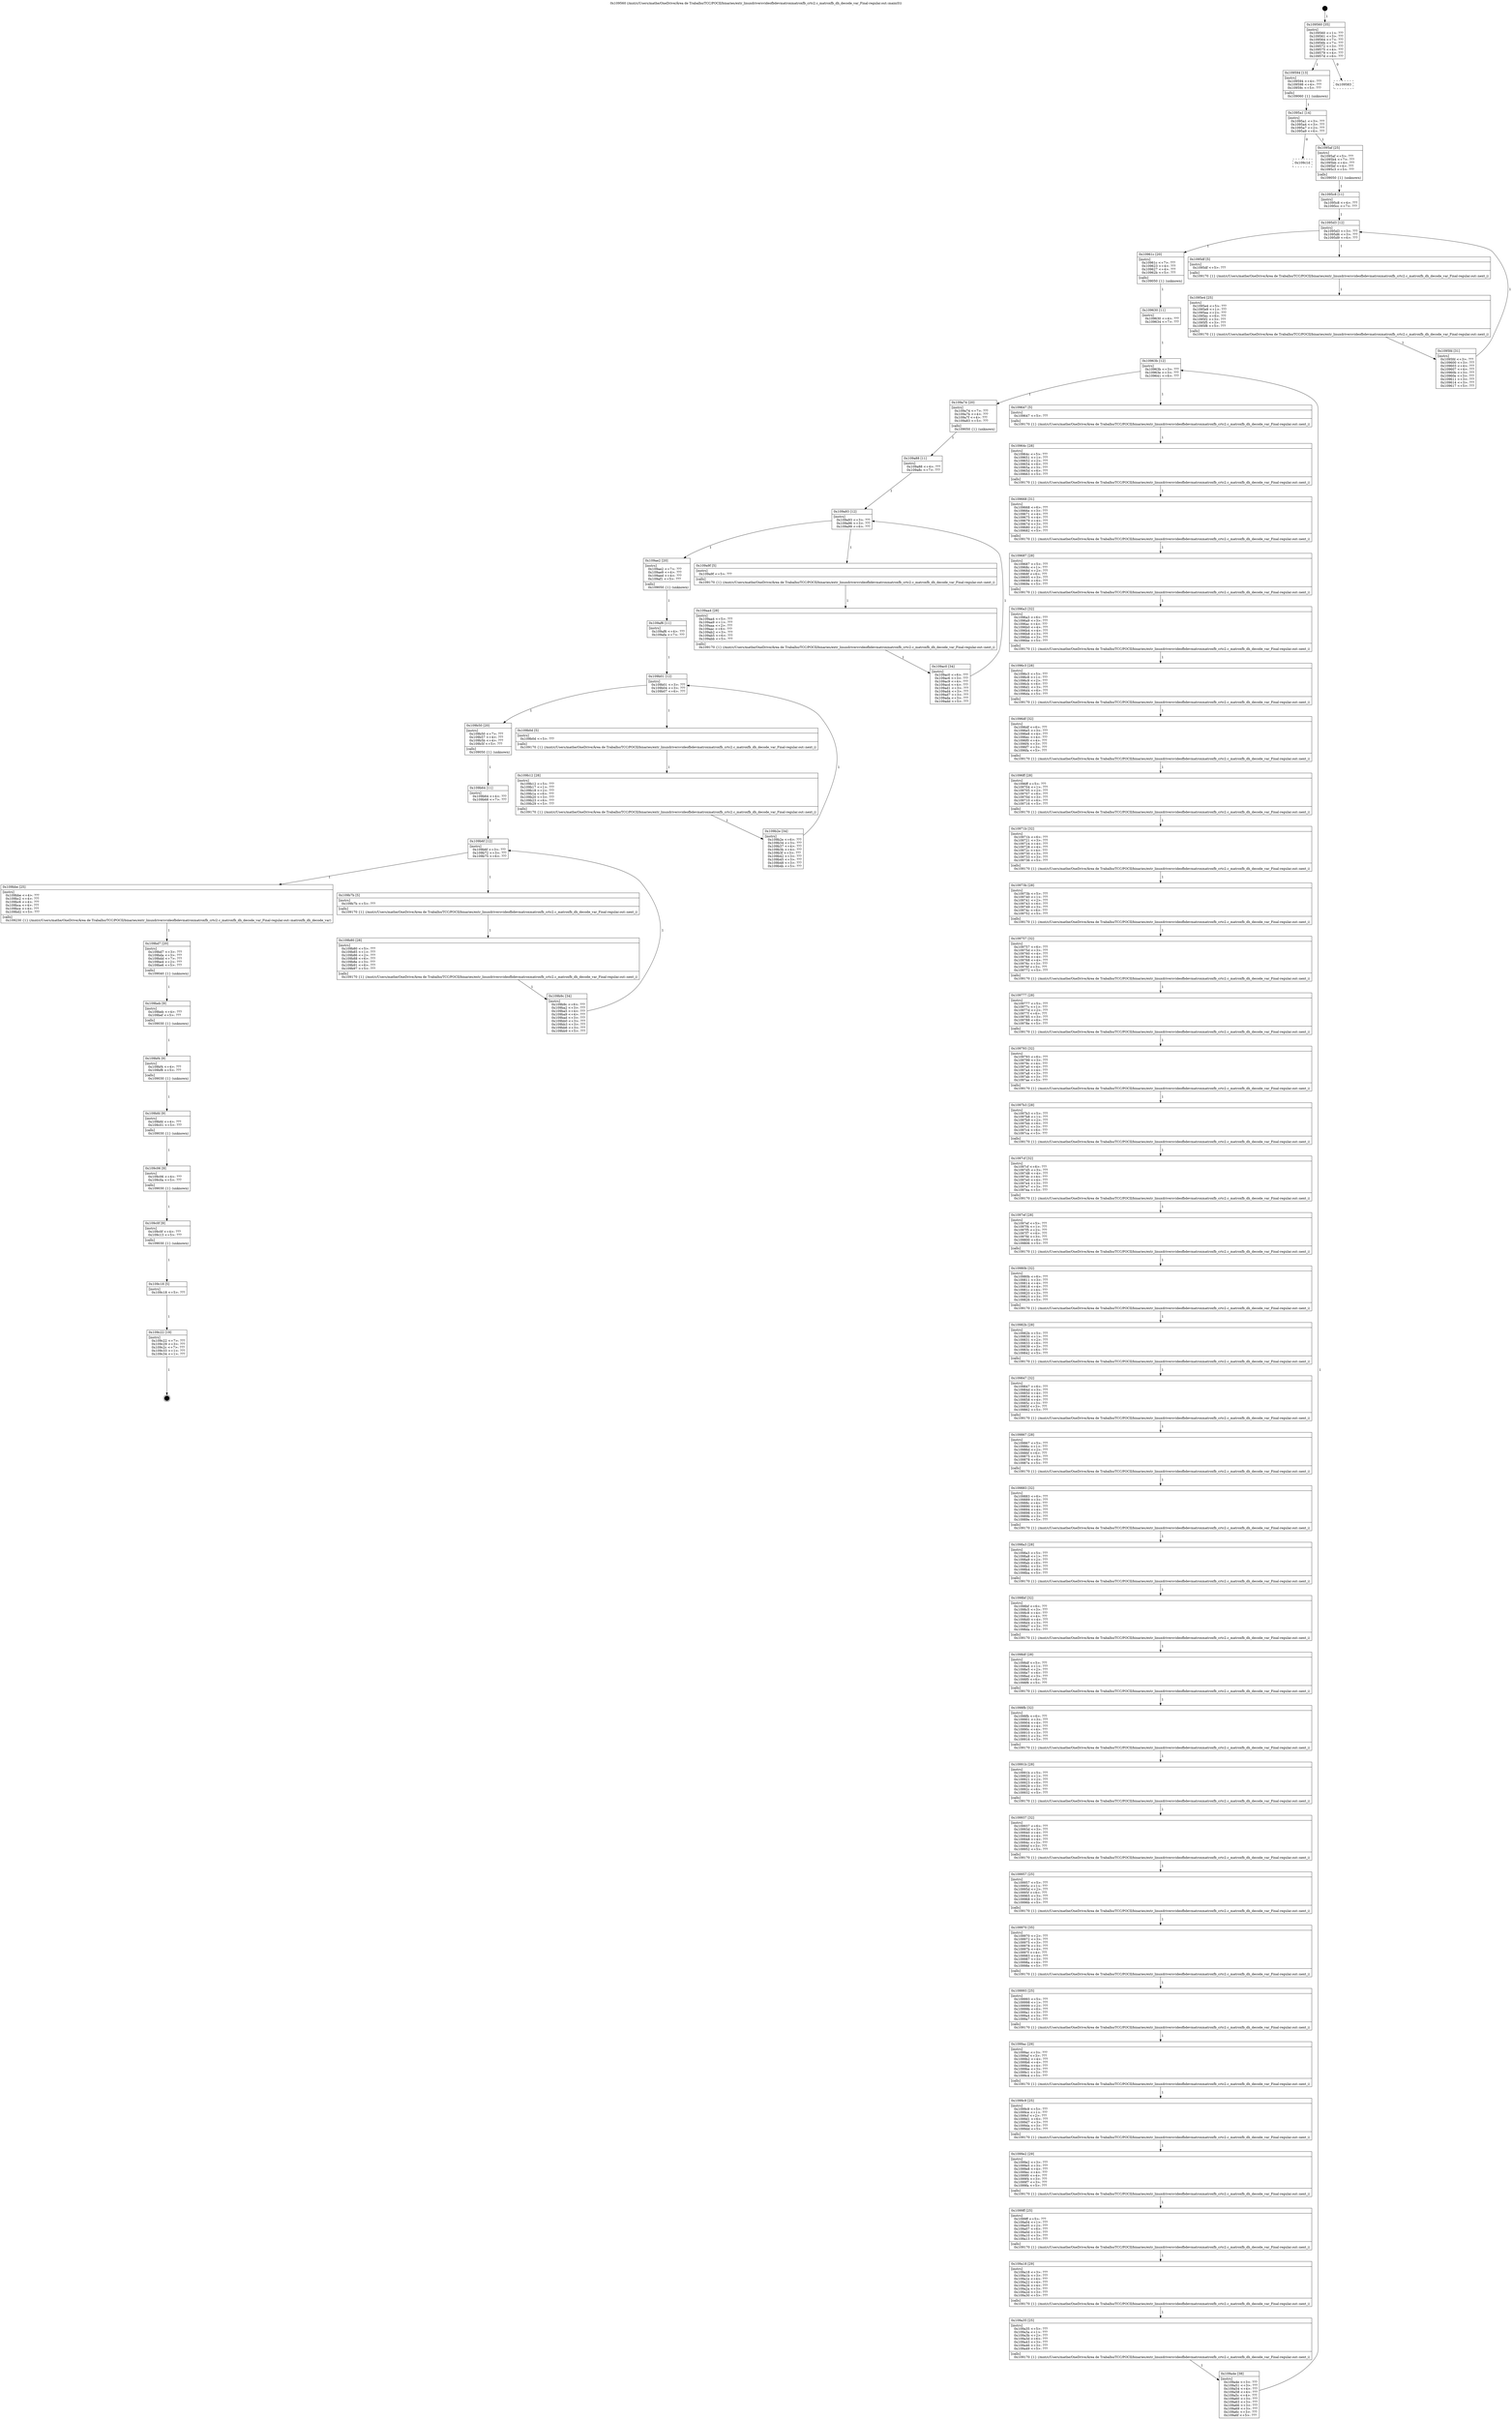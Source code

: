 digraph "0x109560" {
  label = "0x109560 (/mnt/c/Users/mathe/OneDrive/Área de Trabalho/TCC/POCII/binaries/extr_linuxdriversvideofbdevmatroxmatroxfb_crtc2.c_matroxfb_dh_decode_var_Final-regular.out::main(0))"
  labelloc = "t"
  node[shape=record]

  Entry [label="",width=0.3,height=0.3,shape=circle,fillcolor=black,style=filled]
  "0x109560" [label="{
     0x109560 [35]\l
     | [instrs]\l
     &nbsp;&nbsp;0x109560 \<+1\>: ???\l
     &nbsp;&nbsp;0x109561 \<+3\>: ???\l
     &nbsp;&nbsp;0x109564 \<+7\>: ???\l
     &nbsp;&nbsp;0x10956b \<+7\>: ???\l
     &nbsp;&nbsp;0x109572 \<+3\>: ???\l
     &nbsp;&nbsp;0x109575 \<+4\>: ???\l
     &nbsp;&nbsp;0x109579 \<+4\>: ???\l
     &nbsp;&nbsp;0x10957d \<+6\>: ???\l
  }"]
  "0x109594" [label="{
     0x109594 [13]\l
     | [instrs]\l
     &nbsp;&nbsp;0x109594 \<+4\>: ???\l
     &nbsp;&nbsp;0x109598 \<+4\>: ???\l
     &nbsp;&nbsp;0x10959c \<+5\>: ???\l
     | [calls]\l
     &nbsp;&nbsp;0x109060 \{1\} (unknown)\l
  }"]
  "0x109583" [label="{
     0x109583\l
  }", style=dashed]
  "0x1095a1" [label="{
     0x1095a1 [14]\l
     | [instrs]\l
     &nbsp;&nbsp;0x1095a1 \<+3\>: ???\l
     &nbsp;&nbsp;0x1095a4 \<+3\>: ???\l
     &nbsp;&nbsp;0x1095a7 \<+2\>: ???\l
     &nbsp;&nbsp;0x1095a9 \<+6\>: ???\l
  }"]
  "0x109c1d" [label="{
     0x109c1d\l
  }", style=dashed]
  "0x1095af" [label="{
     0x1095af [25]\l
     | [instrs]\l
     &nbsp;&nbsp;0x1095af \<+5\>: ???\l
     &nbsp;&nbsp;0x1095b4 \<+7\>: ???\l
     &nbsp;&nbsp;0x1095bb \<+4\>: ???\l
     &nbsp;&nbsp;0x1095bf \<+4\>: ???\l
     &nbsp;&nbsp;0x1095c3 \<+5\>: ???\l
     | [calls]\l
     &nbsp;&nbsp;0x109050 \{1\} (unknown)\l
  }"]
  Exit [label="",width=0.3,height=0.3,shape=circle,fillcolor=black,style=filled,peripheries=2]
  "0x1095d3" [label="{
     0x1095d3 [12]\l
     | [instrs]\l
     &nbsp;&nbsp;0x1095d3 \<+3\>: ???\l
     &nbsp;&nbsp;0x1095d6 \<+3\>: ???\l
     &nbsp;&nbsp;0x1095d9 \<+6\>: ???\l
  }"]
  "0x10961c" [label="{
     0x10961c [20]\l
     | [instrs]\l
     &nbsp;&nbsp;0x10961c \<+7\>: ???\l
     &nbsp;&nbsp;0x109623 \<+4\>: ???\l
     &nbsp;&nbsp;0x109627 \<+4\>: ???\l
     &nbsp;&nbsp;0x10962b \<+5\>: ???\l
     | [calls]\l
     &nbsp;&nbsp;0x109050 \{1\} (unknown)\l
  }"]
  "0x1095df" [label="{
     0x1095df [5]\l
     | [instrs]\l
     &nbsp;&nbsp;0x1095df \<+5\>: ???\l
     | [calls]\l
     &nbsp;&nbsp;0x109170 \{1\} (/mnt/c/Users/mathe/OneDrive/Área de Trabalho/TCC/POCII/binaries/extr_linuxdriversvideofbdevmatroxmatroxfb_crtc2.c_matroxfb_dh_decode_var_Final-regular.out::next_i)\l
  }"]
  "0x1095e4" [label="{
     0x1095e4 [25]\l
     | [instrs]\l
     &nbsp;&nbsp;0x1095e4 \<+5\>: ???\l
     &nbsp;&nbsp;0x1095e9 \<+1\>: ???\l
     &nbsp;&nbsp;0x1095ea \<+2\>: ???\l
     &nbsp;&nbsp;0x1095ec \<+6\>: ???\l
     &nbsp;&nbsp;0x1095f2 \<+3\>: ???\l
     &nbsp;&nbsp;0x1095f5 \<+3\>: ???\l
     &nbsp;&nbsp;0x1095f8 \<+5\>: ???\l
     | [calls]\l
     &nbsp;&nbsp;0x109170 \{1\} (/mnt/c/Users/mathe/OneDrive/Área de Trabalho/TCC/POCII/binaries/extr_linuxdriversvideofbdevmatroxmatroxfb_crtc2.c_matroxfb_dh_decode_var_Final-regular.out::next_i)\l
  }"]
  "0x1095fd" [label="{
     0x1095fd [31]\l
     | [instrs]\l
     &nbsp;&nbsp;0x1095fd \<+3\>: ???\l
     &nbsp;&nbsp;0x109600 \<+3\>: ???\l
     &nbsp;&nbsp;0x109603 \<+4\>: ???\l
     &nbsp;&nbsp;0x109607 \<+4\>: ???\l
     &nbsp;&nbsp;0x10960b \<+3\>: ???\l
     &nbsp;&nbsp;0x10960e \<+3\>: ???\l
     &nbsp;&nbsp;0x109611 \<+3\>: ???\l
     &nbsp;&nbsp;0x109614 \<+3\>: ???\l
     &nbsp;&nbsp;0x109617 \<+5\>: ???\l
  }"]
  "0x1095c8" [label="{
     0x1095c8 [11]\l
     | [instrs]\l
     &nbsp;&nbsp;0x1095c8 \<+4\>: ???\l
     &nbsp;&nbsp;0x1095cc \<+7\>: ???\l
  }"]
  "0x10963b" [label="{
     0x10963b [12]\l
     | [instrs]\l
     &nbsp;&nbsp;0x10963b \<+3\>: ???\l
     &nbsp;&nbsp;0x10963e \<+3\>: ???\l
     &nbsp;&nbsp;0x109641 \<+6\>: ???\l
  }"]
  "0x109a74" [label="{
     0x109a74 [20]\l
     | [instrs]\l
     &nbsp;&nbsp;0x109a74 \<+7\>: ???\l
     &nbsp;&nbsp;0x109a7b \<+4\>: ???\l
     &nbsp;&nbsp;0x109a7f \<+4\>: ???\l
     &nbsp;&nbsp;0x109a83 \<+5\>: ???\l
     | [calls]\l
     &nbsp;&nbsp;0x109050 \{1\} (unknown)\l
  }"]
  "0x109647" [label="{
     0x109647 [5]\l
     | [instrs]\l
     &nbsp;&nbsp;0x109647 \<+5\>: ???\l
     | [calls]\l
     &nbsp;&nbsp;0x109170 \{1\} (/mnt/c/Users/mathe/OneDrive/Área de Trabalho/TCC/POCII/binaries/extr_linuxdriversvideofbdevmatroxmatroxfb_crtc2.c_matroxfb_dh_decode_var_Final-regular.out::next_i)\l
  }"]
  "0x10964c" [label="{
     0x10964c [28]\l
     | [instrs]\l
     &nbsp;&nbsp;0x10964c \<+5\>: ???\l
     &nbsp;&nbsp;0x109651 \<+1\>: ???\l
     &nbsp;&nbsp;0x109652 \<+2\>: ???\l
     &nbsp;&nbsp;0x109654 \<+6\>: ???\l
     &nbsp;&nbsp;0x10965a \<+3\>: ???\l
     &nbsp;&nbsp;0x10965d \<+6\>: ???\l
     &nbsp;&nbsp;0x109663 \<+5\>: ???\l
     | [calls]\l
     &nbsp;&nbsp;0x109170 \{1\} (/mnt/c/Users/mathe/OneDrive/Área de Trabalho/TCC/POCII/binaries/extr_linuxdriversvideofbdevmatroxmatroxfb_crtc2.c_matroxfb_dh_decode_var_Final-regular.out::next_i)\l
  }"]
  "0x109668" [label="{
     0x109668 [31]\l
     | [instrs]\l
     &nbsp;&nbsp;0x109668 \<+6\>: ???\l
     &nbsp;&nbsp;0x10966e \<+3\>: ???\l
     &nbsp;&nbsp;0x109671 \<+4\>: ???\l
     &nbsp;&nbsp;0x109675 \<+4\>: ???\l
     &nbsp;&nbsp;0x109679 \<+4\>: ???\l
     &nbsp;&nbsp;0x10967d \<+3\>: ???\l
     &nbsp;&nbsp;0x109680 \<+2\>: ???\l
     &nbsp;&nbsp;0x109682 \<+5\>: ???\l
     | [calls]\l
     &nbsp;&nbsp;0x109170 \{1\} (/mnt/c/Users/mathe/OneDrive/Área de Trabalho/TCC/POCII/binaries/extr_linuxdriversvideofbdevmatroxmatroxfb_crtc2.c_matroxfb_dh_decode_var_Final-regular.out::next_i)\l
  }"]
  "0x109687" [label="{
     0x109687 [28]\l
     | [instrs]\l
     &nbsp;&nbsp;0x109687 \<+5\>: ???\l
     &nbsp;&nbsp;0x10968c \<+1\>: ???\l
     &nbsp;&nbsp;0x10968d \<+2\>: ???\l
     &nbsp;&nbsp;0x10968f \<+6\>: ???\l
     &nbsp;&nbsp;0x109695 \<+3\>: ???\l
     &nbsp;&nbsp;0x109698 \<+6\>: ???\l
     &nbsp;&nbsp;0x10969e \<+5\>: ???\l
     | [calls]\l
     &nbsp;&nbsp;0x109170 \{1\} (/mnt/c/Users/mathe/OneDrive/Área de Trabalho/TCC/POCII/binaries/extr_linuxdriversvideofbdevmatroxmatroxfb_crtc2.c_matroxfb_dh_decode_var_Final-regular.out::next_i)\l
  }"]
  "0x1096a3" [label="{
     0x1096a3 [32]\l
     | [instrs]\l
     &nbsp;&nbsp;0x1096a3 \<+6\>: ???\l
     &nbsp;&nbsp;0x1096a9 \<+3\>: ???\l
     &nbsp;&nbsp;0x1096ac \<+4\>: ???\l
     &nbsp;&nbsp;0x1096b0 \<+4\>: ???\l
     &nbsp;&nbsp;0x1096b4 \<+4\>: ???\l
     &nbsp;&nbsp;0x1096b8 \<+3\>: ???\l
     &nbsp;&nbsp;0x1096bb \<+3\>: ???\l
     &nbsp;&nbsp;0x1096be \<+5\>: ???\l
     | [calls]\l
     &nbsp;&nbsp;0x109170 \{1\} (/mnt/c/Users/mathe/OneDrive/Área de Trabalho/TCC/POCII/binaries/extr_linuxdriversvideofbdevmatroxmatroxfb_crtc2.c_matroxfb_dh_decode_var_Final-regular.out::next_i)\l
  }"]
  "0x1096c3" [label="{
     0x1096c3 [28]\l
     | [instrs]\l
     &nbsp;&nbsp;0x1096c3 \<+5\>: ???\l
     &nbsp;&nbsp;0x1096c8 \<+1\>: ???\l
     &nbsp;&nbsp;0x1096c9 \<+2\>: ???\l
     &nbsp;&nbsp;0x1096cb \<+6\>: ???\l
     &nbsp;&nbsp;0x1096d1 \<+3\>: ???\l
     &nbsp;&nbsp;0x1096d4 \<+6\>: ???\l
     &nbsp;&nbsp;0x1096da \<+5\>: ???\l
     | [calls]\l
     &nbsp;&nbsp;0x109170 \{1\} (/mnt/c/Users/mathe/OneDrive/Área de Trabalho/TCC/POCII/binaries/extr_linuxdriversvideofbdevmatroxmatroxfb_crtc2.c_matroxfb_dh_decode_var_Final-regular.out::next_i)\l
  }"]
  "0x1096df" [label="{
     0x1096df [32]\l
     | [instrs]\l
     &nbsp;&nbsp;0x1096df \<+6\>: ???\l
     &nbsp;&nbsp;0x1096e5 \<+3\>: ???\l
     &nbsp;&nbsp;0x1096e8 \<+4\>: ???\l
     &nbsp;&nbsp;0x1096ec \<+4\>: ???\l
     &nbsp;&nbsp;0x1096f0 \<+4\>: ???\l
     &nbsp;&nbsp;0x1096f4 \<+3\>: ???\l
     &nbsp;&nbsp;0x1096f7 \<+3\>: ???\l
     &nbsp;&nbsp;0x1096fa \<+5\>: ???\l
     | [calls]\l
     &nbsp;&nbsp;0x109170 \{1\} (/mnt/c/Users/mathe/OneDrive/Área de Trabalho/TCC/POCII/binaries/extr_linuxdriversvideofbdevmatroxmatroxfb_crtc2.c_matroxfb_dh_decode_var_Final-regular.out::next_i)\l
  }"]
  "0x1096ff" [label="{
     0x1096ff [28]\l
     | [instrs]\l
     &nbsp;&nbsp;0x1096ff \<+5\>: ???\l
     &nbsp;&nbsp;0x109704 \<+1\>: ???\l
     &nbsp;&nbsp;0x109705 \<+2\>: ???\l
     &nbsp;&nbsp;0x109707 \<+6\>: ???\l
     &nbsp;&nbsp;0x10970d \<+3\>: ???\l
     &nbsp;&nbsp;0x109710 \<+6\>: ???\l
     &nbsp;&nbsp;0x109716 \<+5\>: ???\l
     | [calls]\l
     &nbsp;&nbsp;0x109170 \{1\} (/mnt/c/Users/mathe/OneDrive/Área de Trabalho/TCC/POCII/binaries/extr_linuxdriversvideofbdevmatroxmatroxfb_crtc2.c_matroxfb_dh_decode_var_Final-regular.out::next_i)\l
  }"]
  "0x10971b" [label="{
     0x10971b [32]\l
     | [instrs]\l
     &nbsp;&nbsp;0x10971b \<+6\>: ???\l
     &nbsp;&nbsp;0x109721 \<+3\>: ???\l
     &nbsp;&nbsp;0x109724 \<+4\>: ???\l
     &nbsp;&nbsp;0x109728 \<+4\>: ???\l
     &nbsp;&nbsp;0x10972c \<+4\>: ???\l
     &nbsp;&nbsp;0x109730 \<+3\>: ???\l
     &nbsp;&nbsp;0x109733 \<+3\>: ???\l
     &nbsp;&nbsp;0x109736 \<+5\>: ???\l
     | [calls]\l
     &nbsp;&nbsp;0x109170 \{1\} (/mnt/c/Users/mathe/OneDrive/Área de Trabalho/TCC/POCII/binaries/extr_linuxdriversvideofbdevmatroxmatroxfb_crtc2.c_matroxfb_dh_decode_var_Final-regular.out::next_i)\l
  }"]
  "0x10973b" [label="{
     0x10973b [28]\l
     | [instrs]\l
     &nbsp;&nbsp;0x10973b \<+5\>: ???\l
     &nbsp;&nbsp;0x109740 \<+1\>: ???\l
     &nbsp;&nbsp;0x109741 \<+2\>: ???\l
     &nbsp;&nbsp;0x109743 \<+6\>: ???\l
     &nbsp;&nbsp;0x109749 \<+3\>: ???\l
     &nbsp;&nbsp;0x10974c \<+6\>: ???\l
     &nbsp;&nbsp;0x109752 \<+5\>: ???\l
     | [calls]\l
     &nbsp;&nbsp;0x109170 \{1\} (/mnt/c/Users/mathe/OneDrive/Área de Trabalho/TCC/POCII/binaries/extr_linuxdriversvideofbdevmatroxmatroxfb_crtc2.c_matroxfb_dh_decode_var_Final-regular.out::next_i)\l
  }"]
  "0x109757" [label="{
     0x109757 [32]\l
     | [instrs]\l
     &nbsp;&nbsp;0x109757 \<+6\>: ???\l
     &nbsp;&nbsp;0x10975d \<+3\>: ???\l
     &nbsp;&nbsp;0x109760 \<+4\>: ???\l
     &nbsp;&nbsp;0x109764 \<+4\>: ???\l
     &nbsp;&nbsp;0x109768 \<+4\>: ???\l
     &nbsp;&nbsp;0x10976c \<+3\>: ???\l
     &nbsp;&nbsp;0x10976f \<+3\>: ???\l
     &nbsp;&nbsp;0x109772 \<+5\>: ???\l
     | [calls]\l
     &nbsp;&nbsp;0x109170 \{1\} (/mnt/c/Users/mathe/OneDrive/Área de Trabalho/TCC/POCII/binaries/extr_linuxdriversvideofbdevmatroxmatroxfb_crtc2.c_matroxfb_dh_decode_var_Final-regular.out::next_i)\l
  }"]
  "0x109777" [label="{
     0x109777 [28]\l
     | [instrs]\l
     &nbsp;&nbsp;0x109777 \<+5\>: ???\l
     &nbsp;&nbsp;0x10977c \<+1\>: ???\l
     &nbsp;&nbsp;0x10977d \<+2\>: ???\l
     &nbsp;&nbsp;0x10977f \<+6\>: ???\l
     &nbsp;&nbsp;0x109785 \<+3\>: ???\l
     &nbsp;&nbsp;0x109788 \<+6\>: ???\l
     &nbsp;&nbsp;0x10978e \<+5\>: ???\l
     | [calls]\l
     &nbsp;&nbsp;0x109170 \{1\} (/mnt/c/Users/mathe/OneDrive/Área de Trabalho/TCC/POCII/binaries/extr_linuxdriversvideofbdevmatroxmatroxfb_crtc2.c_matroxfb_dh_decode_var_Final-regular.out::next_i)\l
  }"]
  "0x109793" [label="{
     0x109793 [32]\l
     | [instrs]\l
     &nbsp;&nbsp;0x109793 \<+6\>: ???\l
     &nbsp;&nbsp;0x109799 \<+3\>: ???\l
     &nbsp;&nbsp;0x10979c \<+4\>: ???\l
     &nbsp;&nbsp;0x1097a0 \<+4\>: ???\l
     &nbsp;&nbsp;0x1097a4 \<+4\>: ???\l
     &nbsp;&nbsp;0x1097a8 \<+3\>: ???\l
     &nbsp;&nbsp;0x1097ab \<+3\>: ???\l
     &nbsp;&nbsp;0x1097ae \<+5\>: ???\l
     | [calls]\l
     &nbsp;&nbsp;0x109170 \{1\} (/mnt/c/Users/mathe/OneDrive/Área de Trabalho/TCC/POCII/binaries/extr_linuxdriversvideofbdevmatroxmatroxfb_crtc2.c_matroxfb_dh_decode_var_Final-regular.out::next_i)\l
  }"]
  "0x1097b3" [label="{
     0x1097b3 [28]\l
     | [instrs]\l
     &nbsp;&nbsp;0x1097b3 \<+5\>: ???\l
     &nbsp;&nbsp;0x1097b8 \<+1\>: ???\l
     &nbsp;&nbsp;0x1097b9 \<+2\>: ???\l
     &nbsp;&nbsp;0x1097bb \<+6\>: ???\l
     &nbsp;&nbsp;0x1097c1 \<+3\>: ???\l
     &nbsp;&nbsp;0x1097c4 \<+6\>: ???\l
     &nbsp;&nbsp;0x1097ca \<+5\>: ???\l
     | [calls]\l
     &nbsp;&nbsp;0x109170 \{1\} (/mnt/c/Users/mathe/OneDrive/Área de Trabalho/TCC/POCII/binaries/extr_linuxdriversvideofbdevmatroxmatroxfb_crtc2.c_matroxfb_dh_decode_var_Final-regular.out::next_i)\l
  }"]
  "0x1097cf" [label="{
     0x1097cf [32]\l
     | [instrs]\l
     &nbsp;&nbsp;0x1097cf \<+6\>: ???\l
     &nbsp;&nbsp;0x1097d5 \<+3\>: ???\l
     &nbsp;&nbsp;0x1097d8 \<+4\>: ???\l
     &nbsp;&nbsp;0x1097dc \<+4\>: ???\l
     &nbsp;&nbsp;0x1097e0 \<+4\>: ???\l
     &nbsp;&nbsp;0x1097e4 \<+3\>: ???\l
     &nbsp;&nbsp;0x1097e7 \<+3\>: ???\l
     &nbsp;&nbsp;0x1097ea \<+5\>: ???\l
     | [calls]\l
     &nbsp;&nbsp;0x109170 \{1\} (/mnt/c/Users/mathe/OneDrive/Área de Trabalho/TCC/POCII/binaries/extr_linuxdriversvideofbdevmatroxmatroxfb_crtc2.c_matroxfb_dh_decode_var_Final-regular.out::next_i)\l
  }"]
  "0x1097ef" [label="{
     0x1097ef [28]\l
     | [instrs]\l
     &nbsp;&nbsp;0x1097ef \<+5\>: ???\l
     &nbsp;&nbsp;0x1097f4 \<+1\>: ???\l
     &nbsp;&nbsp;0x1097f5 \<+2\>: ???\l
     &nbsp;&nbsp;0x1097f7 \<+6\>: ???\l
     &nbsp;&nbsp;0x1097fd \<+3\>: ???\l
     &nbsp;&nbsp;0x109800 \<+6\>: ???\l
     &nbsp;&nbsp;0x109806 \<+5\>: ???\l
     | [calls]\l
     &nbsp;&nbsp;0x109170 \{1\} (/mnt/c/Users/mathe/OneDrive/Área de Trabalho/TCC/POCII/binaries/extr_linuxdriversvideofbdevmatroxmatroxfb_crtc2.c_matroxfb_dh_decode_var_Final-regular.out::next_i)\l
  }"]
  "0x10980b" [label="{
     0x10980b [32]\l
     | [instrs]\l
     &nbsp;&nbsp;0x10980b \<+6\>: ???\l
     &nbsp;&nbsp;0x109811 \<+3\>: ???\l
     &nbsp;&nbsp;0x109814 \<+4\>: ???\l
     &nbsp;&nbsp;0x109818 \<+4\>: ???\l
     &nbsp;&nbsp;0x10981c \<+4\>: ???\l
     &nbsp;&nbsp;0x109820 \<+3\>: ???\l
     &nbsp;&nbsp;0x109823 \<+3\>: ???\l
     &nbsp;&nbsp;0x109826 \<+5\>: ???\l
     | [calls]\l
     &nbsp;&nbsp;0x109170 \{1\} (/mnt/c/Users/mathe/OneDrive/Área de Trabalho/TCC/POCII/binaries/extr_linuxdriversvideofbdevmatroxmatroxfb_crtc2.c_matroxfb_dh_decode_var_Final-regular.out::next_i)\l
  }"]
  "0x10982b" [label="{
     0x10982b [28]\l
     | [instrs]\l
     &nbsp;&nbsp;0x10982b \<+5\>: ???\l
     &nbsp;&nbsp;0x109830 \<+1\>: ???\l
     &nbsp;&nbsp;0x109831 \<+2\>: ???\l
     &nbsp;&nbsp;0x109833 \<+6\>: ???\l
     &nbsp;&nbsp;0x109839 \<+3\>: ???\l
     &nbsp;&nbsp;0x10983c \<+6\>: ???\l
     &nbsp;&nbsp;0x109842 \<+5\>: ???\l
     | [calls]\l
     &nbsp;&nbsp;0x109170 \{1\} (/mnt/c/Users/mathe/OneDrive/Área de Trabalho/TCC/POCII/binaries/extr_linuxdriversvideofbdevmatroxmatroxfb_crtc2.c_matroxfb_dh_decode_var_Final-regular.out::next_i)\l
  }"]
  "0x109847" [label="{
     0x109847 [32]\l
     | [instrs]\l
     &nbsp;&nbsp;0x109847 \<+6\>: ???\l
     &nbsp;&nbsp;0x10984d \<+3\>: ???\l
     &nbsp;&nbsp;0x109850 \<+4\>: ???\l
     &nbsp;&nbsp;0x109854 \<+4\>: ???\l
     &nbsp;&nbsp;0x109858 \<+4\>: ???\l
     &nbsp;&nbsp;0x10985c \<+3\>: ???\l
     &nbsp;&nbsp;0x10985f \<+3\>: ???\l
     &nbsp;&nbsp;0x109862 \<+5\>: ???\l
     | [calls]\l
     &nbsp;&nbsp;0x109170 \{1\} (/mnt/c/Users/mathe/OneDrive/Área de Trabalho/TCC/POCII/binaries/extr_linuxdriversvideofbdevmatroxmatroxfb_crtc2.c_matroxfb_dh_decode_var_Final-regular.out::next_i)\l
  }"]
  "0x109867" [label="{
     0x109867 [28]\l
     | [instrs]\l
     &nbsp;&nbsp;0x109867 \<+5\>: ???\l
     &nbsp;&nbsp;0x10986c \<+1\>: ???\l
     &nbsp;&nbsp;0x10986d \<+2\>: ???\l
     &nbsp;&nbsp;0x10986f \<+6\>: ???\l
     &nbsp;&nbsp;0x109875 \<+3\>: ???\l
     &nbsp;&nbsp;0x109878 \<+6\>: ???\l
     &nbsp;&nbsp;0x10987e \<+5\>: ???\l
     | [calls]\l
     &nbsp;&nbsp;0x109170 \{1\} (/mnt/c/Users/mathe/OneDrive/Área de Trabalho/TCC/POCII/binaries/extr_linuxdriversvideofbdevmatroxmatroxfb_crtc2.c_matroxfb_dh_decode_var_Final-regular.out::next_i)\l
  }"]
  "0x109883" [label="{
     0x109883 [32]\l
     | [instrs]\l
     &nbsp;&nbsp;0x109883 \<+6\>: ???\l
     &nbsp;&nbsp;0x109889 \<+3\>: ???\l
     &nbsp;&nbsp;0x10988c \<+4\>: ???\l
     &nbsp;&nbsp;0x109890 \<+4\>: ???\l
     &nbsp;&nbsp;0x109894 \<+4\>: ???\l
     &nbsp;&nbsp;0x109898 \<+3\>: ???\l
     &nbsp;&nbsp;0x10989b \<+3\>: ???\l
     &nbsp;&nbsp;0x10989e \<+5\>: ???\l
     | [calls]\l
     &nbsp;&nbsp;0x109170 \{1\} (/mnt/c/Users/mathe/OneDrive/Área de Trabalho/TCC/POCII/binaries/extr_linuxdriversvideofbdevmatroxmatroxfb_crtc2.c_matroxfb_dh_decode_var_Final-regular.out::next_i)\l
  }"]
  "0x1098a3" [label="{
     0x1098a3 [28]\l
     | [instrs]\l
     &nbsp;&nbsp;0x1098a3 \<+5\>: ???\l
     &nbsp;&nbsp;0x1098a8 \<+1\>: ???\l
     &nbsp;&nbsp;0x1098a9 \<+2\>: ???\l
     &nbsp;&nbsp;0x1098ab \<+6\>: ???\l
     &nbsp;&nbsp;0x1098b1 \<+3\>: ???\l
     &nbsp;&nbsp;0x1098b4 \<+6\>: ???\l
     &nbsp;&nbsp;0x1098ba \<+5\>: ???\l
     | [calls]\l
     &nbsp;&nbsp;0x109170 \{1\} (/mnt/c/Users/mathe/OneDrive/Área de Trabalho/TCC/POCII/binaries/extr_linuxdriversvideofbdevmatroxmatroxfb_crtc2.c_matroxfb_dh_decode_var_Final-regular.out::next_i)\l
  }"]
  "0x1098bf" [label="{
     0x1098bf [32]\l
     | [instrs]\l
     &nbsp;&nbsp;0x1098bf \<+6\>: ???\l
     &nbsp;&nbsp;0x1098c5 \<+3\>: ???\l
     &nbsp;&nbsp;0x1098c8 \<+4\>: ???\l
     &nbsp;&nbsp;0x1098cc \<+4\>: ???\l
     &nbsp;&nbsp;0x1098d0 \<+4\>: ???\l
     &nbsp;&nbsp;0x1098d4 \<+3\>: ???\l
     &nbsp;&nbsp;0x1098d7 \<+3\>: ???\l
     &nbsp;&nbsp;0x1098da \<+5\>: ???\l
     | [calls]\l
     &nbsp;&nbsp;0x109170 \{1\} (/mnt/c/Users/mathe/OneDrive/Área de Trabalho/TCC/POCII/binaries/extr_linuxdriversvideofbdevmatroxmatroxfb_crtc2.c_matroxfb_dh_decode_var_Final-regular.out::next_i)\l
  }"]
  "0x1098df" [label="{
     0x1098df [28]\l
     | [instrs]\l
     &nbsp;&nbsp;0x1098df \<+5\>: ???\l
     &nbsp;&nbsp;0x1098e4 \<+1\>: ???\l
     &nbsp;&nbsp;0x1098e5 \<+2\>: ???\l
     &nbsp;&nbsp;0x1098e7 \<+6\>: ???\l
     &nbsp;&nbsp;0x1098ed \<+3\>: ???\l
     &nbsp;&nbsp;0x1098f0 \<+6\>: ???\l
     &nbsp;&nbsp;0x1098f6 \<+5\>: ???\l
     | [calls]\l
     &nbsp;&nbsp;0x109170 \{1\} (/mnt/c/Users/mathe/OneDrive/Área de Trabalho/TCC/POCII/binaries/extr_linuxdriversvideofbdevmatroxmatroxfb_crtc2.c_matroxfb_dh_decode_var_Final-regular.out::next_i)\l
  }"]
  "0x1098fb" [label="{
     0x1098fb [32]\l
     | [instrs]\l
     &nbsp;&nbsp;0x1098fb \<+6\>: ???\l
     &nbsp;&nbsp;0x109901 \<+3\>: ???\l
     &nbsp;&nbsp;0x109904 \<+4\>: ???\l
     &nbsp;&nbsp;0x109908 \<+4\>: ???\l
     &nbsp;&nbsp;0x10990c \<+4\>: ???\l
     &nbsp;&nbsp;0x109910 \<+3\>: ???\l
     &nbsp;&nbsp;0x109913 \<+3\>: ???\l
     &nbsp;&nbsp;0x109916 \<+5\>: ???\l
     | [calls]\l
     &nbsp;&nbsp;0x109170 \{1\} (/mnt/c/Users/mathe/OneDrive/Área de Trabalho/TCC/POCII/binaries/extr_linuxdriversvideofbdevmatroxmatroxfb_crtc2.c_matroxfb_dh_decode_var_Final-regular.out::next_i)\l
  }"]
  "0x10991b" [label="{
     0x10991b [28]\l
     | [instrs]\l
     &nbsp;&nbsp;0x10991b \<+5\>: ???\l
     &nbsp;&nbsp;0x109920 \<+1\>: ???\l
     &nbsp;&nbsp;0x109921 \<+2\>: ???\l
     &nbsp;&nbsp;0x109923 \<+6\>: ???\l
     &nbsp;&nbsp;0x109929 \<+3\>: ???\l
     &nbsp;&nbsp;0x10992c \<+6\>: ???\l
     &nbsp;&nbsp;0x109932 \<+5\>: ???\l
     | [calls]\l
     &nbsp;&nbsp;0x109170 \{1\} (/mnt/c/Users/mathe/OneDrive/Área de Trabalho/TCC/POCII/binaries/extr_linuxdriversvideofbdevmatroxmatroxfb_crtc2.c_matroxfb_dh_decode_var_Final-regular.out::next_i)\l
  }"]
  "0x109937" [label="{
     0x109937 [32]\l
     | [instrs]\l
     &nbsp;&nbsp;0x109937 \<+6\>: ???\l
     &nbsp;&nbsp;0x10993d \<+3\>: ???\l
     &nbsp;&nbsp;0x109940 \<+4\>: ???\l
     &nbsp;&nbsp;0x109944 \<+4\>: ???\l
     &nbsp;&nbsp;0x109948 \<+4\>: ???\l
     &nbsp;&nbsp;0x10994c \<+3\>: ???\l
     &nbsp;&nbsp;0x10994f \<+3\>: ???\l
     &nbsp;&nbsp;0x109952 \<+5\>: ???\l
     | [calls]\l
     &nbsp;&nbsp;0x109170 \{1\} (/mnt/c/Users/mathe/OneDrive/Área de Trabalho/TCC/POCII/binaries/extr_linuxdriversvideofbdevmatroxmatroxfb_crtc2.c_matroxfb_dh_decode_var_Final-regular.out::next_i)\l
  }"]
  "0x109957" [label="{
     0x109957 [25]\l
     | [instrs]\l
     &nbsp;&nbsp;0x109957 \<+5\>: ???\l
     &nbsp;&nbsp;0x10995c \<+1\>: ???\l
     &nbsp;&nbsp;0x10995d \<+2\>: ???\l
     &nbsp;&nbsp;0x10995f \<+6\>: ???\l
     &nbsp;&nbsp;0x109965 \<+3\>: ???\l
     &nbsp;&nbsp;0x109968 \<+3\>: ???\l
     &nbsp;&nbsp;0x10996b \<+5\>: ???\l
     | [calls]\l
     &nbsp;&nbsp;0x109170 \{1\} (/mnt/c/Users/mathe/OneDrive/Área de Trabalho/TCC/POCII/binaries/extr_linuxdriversvideofbdevmatroxmatroxfb_crtc2.c_matroxfb_dh_decode_var_Final-regular.out::next_i)\l
  }"]
  "0x109970" [label="{
     0x109970 [35]\l
     | [instrs]\l
     &nbsp;&nbsp;0x109970 \<+2\>: ???\l
     &nbsp;&nbsp;0x109972 \<+3\>: ???\l
     &nbsp;&nbsp;0x109975 \<+3\>: ???\l
     &nbsp;&nbsp;0x109978 \<+3\>: ???\l
     &nbsp;&nbsp;0x10997b \<+4\>: ???\l
     &nbsp;&nbsp;0x10997f \<+4\>: ???\l
     &nbsp;&nbsp;0x109983 \<+4\>: ???\l
     &nbsp;&nbsp;0x109987 \<+3\>: ???\l
     &nbsp;&nbsp;0x10998a \<+4\>: ???\l
     &nbsp;&nbsp;0x10998e \<+5\>: ???\l
     | [calls]\l
     &nbsp;&nbsp;0x109170 \{1\} (/mnt/c/Users/mathe/OneDrive/Área de Trabalho/TCC/POCII/binaries/extr_linuxdriversvideofbdevmatroxmatroxfb_crtc2.c_matroxfb_dh_decode_var_Final-regular.out::next_i)\l
  }"]
  "0x109993" [label="{
     0x109993 [25]\l
     | [instrs]\l
     &nbsp;&nbsp;0x109993 \<+5\>: ???\l
     &nbsp;&nbsp;0x109998 \<+1\>: ???\l
     &nbsp;&nbsp;0x109999 \<+2\>: ???\l
     &nbsp;&nbsp;0x10999b \<+6\>: ???\l
     &nbsp;&nbsp;0x1099a1 \<+3\>: ???\l
     &nbsp;&nbsp;0x1099a4 \<+3\>: ???\l
     &nbsp;&nbsp;0x1099a7 \<+5\>: ???\l
     | [calls]\l
     &nbsp;&nbsp;0x109170 \{1\} (/mnt/c/Users/mathe/OneDrive/Área de Trabalho/TCC/POCII/binaries/extr_linuxdriversvideofbdevmatroxmatroxfb_crtc2.c_matroxfb_dh_decode_var_Final-regular.out::next_i)\l
  }"]
  "0x1099ac" [label="{
     0x1099ac [29]\l
     | [instrs]\l
     &nbsp;&nbsp;0x1099ac \<+3\>: ???\l
     &nbsp;&nbsp;0x1099af \<+3\>: ???\l
     &nbsp;&nbsp;0x1099b2 \<+4\>: ???\l
     &nbsp;&nbsp;0x1099b6 \<+4\>: ???\l
     &nbsp;&nbsp;0x1099ba \<+4\>: ???\l
     &nbsp;&nbsp;0x1099be \<+3\>: ???\l
     &nbsp;&nbsp;0x1099c1 \<+3\>: ???\l
     &nbsp;&nbsp;0x1099c4 \<+5\>: ???\l
     | [calls]\l
     &nbsp;&nbsp;0x109170 \{1\} (/mnt/c/Users/mathe/OneDrive/Área de Trabalho/TCC/POCII/binaries/extr_linuxdriversvideofbdevmatroxmatroxfb_crtc2.c_matroxfb_dh_decode_var_Final-regular.out::next_i)\l
  }"]
  "0x1099c9" [label="{
     0x1099c9 [25]\l
     | [instrs]\l
     &nbsp;&nbsp;0x1099c9 \<+5\>: ???\l
     &nbsp;&nbsp;0x1099ce \<+1\>: ???\l
     &nbsp;&nbsp;0x1099cf \<+2\>: ???\l
     &nbsp;&nbsp;0x1099d1 \<+6\>: ???\l
     &nbsp;&nbsp;0x1099d7 \<+3\>: ???\l
     &nbsp;&nbsp;0x1099da \<+3\>: ???\l
     &nbsp;&nbsp;0x1099dd \<+5\>: ???\l
     | [calls]\l
     &nbsp;&nbsp;0x109170 \{1\} (/mnt/c/Users/mathe/OneDrive/Área de Trabalho/TCC/POCII/binaries/extr_linuxdriversvideofbdevmatroxmatroxfb_crtc2.c_matroxfb_dh_decode_var_Final-regular.out::next_i)\l
  }"]
  "0x1099e2" [label="{
     0x1099e2 [29]\l
     | [instrs]\l
     &nbsp;&nbsp;0x1099e2 \<+3\>: ???\l
     &nbsp;&nbsp;0x1099e5 \<+3\>: ???\l
     &nbsp;&nbsp;0x1099e8 \<+4\>: ???\l
     &nbsp;&nbsp;0x1099ec \<+4\>: ???\l
     &nbsp;&nbsp;0x1099f0 \<+4\>: ???\l
     &nbsp;&nbsp;0x1099f4 \<+3\>: ???\l
     &nbsp;&nbsp;0x1099f7 \<+3\>: ???\l
     &nbsp;&nbsp;0x1099fa \<+5\>: ???\l
     | [calls]\l
     &nbsp;&nbsp;0x109170 \{1\} (/mnt/c/Users/mathe/OneDrive/Área de Trabalho/TCC/POCII/binaries/extr_linuxdriversvideofbdevmatroxmatroxfb_crtc2.c_matroxfb_dh_decode_var_Final-regular.out::next_i)\l
  }"]
  "0x1099ff" [label="{
     0x1099ff [25]\l
     | [instrs]\l
     &nbsp;&nbsp;0x1099ff \<+5\>: ???\l
     &nbsp;&nbsp;0x109a04 \<+1\>: ???\l
     &nbsp;&nbsp;0x109a05 \<+2\>: ???\l
     &nbsp;&nbsp;0x109a07 \<+6\>: ???\l
     &nbsp;&nbsp;0x109a0d \<+3\>: ???\l
     &nbsp;&nbsp;0x109a10 \<+3\>: ???\l
     &nbsp;&nbsp;0x109a13 \<+5\>: ???\l
     | [calls]\l
     &nbsp;&nbsp;0x109170 \{1\} (/mnt/c/Users/mathe/OneDrive/Área de Trabalho/TCC/POCII/binaries/extr_linuxdriversvideofbdevmatroxmatroxfb_crtc2.c_matroxfb_dh_decode_var_Final-regular.out::next_i)\l
  }"]
  "0x109a18" [label="{
     0x109a18 [29]\l
     | [instrs]\l
     &nbsp;&nbsp;0x109a18 \<+3\>: ???\l
     &nbsp;&nbsp;0x109a1b \<+3\>: ???\l
     &nbsp;&nbsp;0x109a1e \<+4\>: ???\l
     &nbsp;&nbsp;0x109a22 \<+4\>: ???\l
     &nbsp;&nbsp;0x109a26 \<+4\>: ???\l
     &nbsp;&nbsp;0x109a2a \<+3\>: ???\l
     &nbsp;&nbsp;0x109a2d \<+3\>: ???\l
     &nbsp;&nbsp;0x109a30 \<+5\>: ???\l
     | [calls]\l
     &nbsp;&nbsp;0x109170 \{1\} (/mnt/c/Users/mathe/OneDrive/Área de Trabalho/TCC/POCII/binaries/extr_linuxdriversvideofbdevmatroxmatroxfb_crtc2.c_matroxfb_dh_decode_var_Final-regular.out::next_i)\l
  }"]
  "0x109a35" [label="{
     0x109a35 [25]\l
     | [instrs]\l
     &nbsp;&nbsp;0x109a35 \<+5\>: ???\l
     &nbsp;&nbsp;0x109a3a \<+1\>: ???\l
     &nbsp;&nbsp;0x109a3b \<+2\>: ???\l
     &nbsp;&nbsp;0x109a3d \<+6\>: ???\l
     &nbsp;&nbsp;0x109a43 \<+3\>: ???\l
     &nbsp;&nbsp;0x109a46 \<+3\>: ???\l
     &nbsp;&nbsp;0x109a49 \<+5\>: ???\l
     | [calls]\l
     &nbsp;&nbsp;0x109170 \{1\} (/mnt/c/Users/mathe/OneDrive/Área de Trabalho/TCC/POCII/binaries/extr_linuxdriversvideofbdevmatroxmatroxfb_crtc2.c_matroxfb_dh_decode_var_Final-regular.out::next_i)\l
  }"]
  "0x109a4e" [label="{
     0x109a4e [38]\l
     | [instrs]\l
     &nbsp;&nbsp;0x109a4e \<+3\>: ???\l
     &nbsp;&nbsp;0x109a51 \<+3\>: ???\l
     &nbsp;&nbsp;0x109a54 \<+4\>: ???\l
     &nbsp;&nbsp;0x109a58 \<+4\>: ???\l
     &nbsp;&nbsp;0x109a5c \<+4\>: ???\l
     &nbsp;&nbsp;0x109a60 \<+3\>: ???\l
     &nbsp;&nbsp;0x109a63 \<+3\>: ???\l
     &nbsp;&nbsp;0x109a66 \<+3\>: ???\l
     &nbsp;&nbsp;0x109a69 \<+3\>: ???\l
     &nbsp;&nbsp;0x109a6c \<+3\>: ???\l
     &nbsp;&nbsp;0x109a6f \<+5\>: ???\l
  }"]
  "0x109630" [label="{
     0x109630 [11]\l
     | [instrs]\l
     &nbsp;&nbsp;0x109630 \<+4\>: ???\l
     &nbsp;&nbsp;0x109634 \<+7\>: ???\l
  }"]
  "0x109a93" [label="{
     0x109a93 [12]\l
     | [instrs]\l
     &nbsp;&nbsp;0x109a93 \<+3\>: ???\l
     &nbsp;&nbsp;0x109a96 \<+3\>: ???\l
     &nbsp;&nbsp;0x109a99 \<+6\>: ???\l
  }"]
  "0x109ae2" [label="{
     0x109ae2 [20]\l
     | [instrs]\l
     &nbsp;&nbsp;0x109ae2 \<+7\>: ???\l
     &nbsp;&nbsp;0x109ae9 \<+4\>: ???\l
     &nbsp;&nbsp;0x109aed \<+4\>: ???\l
     &nbsp;&nbsp;0x109af1 \<+5\>: ???\l
     | [calls]\l
     &nbsp;&nbsp;0x109050 \{1\} (unknown)\l
  }"]
  "0x109a9f" [label="{
     0x109a9f [5]\l
     | [instrs]\l
     &nbsp;&nbsp;0x109a9f \<+5\>: ???\l
     | [calls]\l
     &nbsp;&nbsp;0x109170 \{1\} (/mnt/c/Users/mathe/OneDrive/Área de Trabalho/TCC/POCII/binaries/extr_linuxdriversvideofbdevmatroxmatroxfb_crtc2.c_matroxfb_dh_decode_var_Final-regular.out::next_i)\l
  }"]
  "0x109aa4" [label="{
     0x109aa4 [28]\l
     | [instrs]\l
     &nbsp;&nbsp;0x109aa4 \<+5\>: ???\l
     &nbsp;&nbsp;0x109aa9 \<+1\>: ???\l
     &nbsp;&nbsp;0x109aaa \<+2\>: ???\l
     &nbsp;&nbsp;0x109aac \<+6\>: ???\l
     &nbsp;&nbsp;0x109ab2 \<+3\>: ???\l
     &nbsp;&nbsp;0x109ab5 \<+6\>: ???\l
     &nbsp;&nbsp;0x109abb \<+5\>: ???\l
     | [calls]\l
     &nbsp;&nbsp;0x109170 \{1\} (/mnt/c/Users/mathe/OneDrive/Área de Trabalho/TCC/POCII/binaries/extr_linuxdriversvideofbdevmatroxmatroxfb_crtc2.c_matroxfb_dh_decode_var_Final-regular.out::next_i)\l
  }"]
  "0x109ac0" [label="{
     0x109ac0 [34]\l
     | [instrs]\l
     &nbsp;&nbsp;0x109ac0 \<+6\>: ???\l
     &nbsp;&nbsp;0x109ac6 \<+3\>: ???\l
     &nbsp;&nbsp;0x109ac9 \<+4\>: ???\l
     &nbsp;&nbsp;0x109acd \<+4\>: ???\l
     &nbsp;&nbsp;0x109ad1 \<+3\>: ???\l
     &nbsp;&nbsp;0x109ad4 \<+3\>: ???\l
     &nbsp;&nbsp;0x109ad7 \<+3\>: ???\l
     &nbsp;&nbsp;0x109ada \<+3\>: ???\l
     &nbsp;&nbsp;0x109add \<+5\>: ???\l
  }"]
  "0x109a88" [label="{
     0x109a88 [11]\l
     | [instrs]\l
     &nbsp;&nbsp;0x109a88 \<+4\>: ???\l
     &nbsp;&nbsp;0x109a8c \<+7\>: ???\l
  }"]
  "0x109b01" [label="{
     0x109b01 [12]\l
     | [instrs]\l
     &nbsp;&nbsp;0x109b01 \<+3\>: ???\l
     &nbsp;&nbsp;0x109b04 \<+3\>: ???\l
     &nbsp;&nbsp;0x109b07 \<+6\>: ???\l
  }"]
  "0x109b50" [label="{
     0x109b50 [20]\l
     | [instrs]\l
     &nbsp;&nbsp;0x109b50 \<+7\>: ???\l
     &nbsp;&nbsp;0x109b57 \<+4\>: ???\l
     &nbsp;&nbsp;0x109b5b \<+4\>: ???\l
     &nbsp;&nbsp;0x109b5f \<+5\>: ???\l
     | [calls]\l
     &nbsp;&nbsp;0x109050 \{1\} (unknown)\l
  }"]
  "0x109b0d" [label="{
     0x109b0d [5]\l
     | [instrs]\l
     &nbsp;&nbsp;0x109b0d \<+5\>: ???\l
     | [calls]\l
     &nbsp;&nbsp;0x109170 \{1\} (/mnt/c/Users/mathe/OneDrive/Área de Trabalho/TCC/POCII/binaries/extr_linuxdriversvideofbdevmatroxmatroxfb_crtc2.c_matroxfb_dh_decode_var_Final-regular.out::next_i)\l
  }"]
  "0x109b12" [label="{
     0x109b12 [28]\l
     | [instrs]\l
     &nbsp;&nbsp;0x109b12 \<+5\>: ???\l
     &nbsp;&nbsp;0x109b17 \<+1\>: ???\l
     &nbsp;&nbsp;0x109b18 \<+2\>: ???\l
     &nbsp;&nbsp;0x109b1a \<+6\>: ???\l
     &nbsp;&nbsp;0x109b20 \<+3\>: ???\l
     &nbsp;&nbsp;0x109b23 \<+6\>: ???\l
     &nbsp;&nbsp;0x109b29 \<+5\>: ???\l
     | [calls]\l
     &nbsp;&nbsp;0x109170 \{1\} (/mnt/c/Users/mathe/OneDrive/Área de Trabalho/TCC/POCII/binaries/extr_linuxdriversvideofbdevmatroxmatroxfb_crtc2.c_matroxfb_dh_decode_var_Final-regular.out::next_i)\l
  }"]
  "0x109b2e" [label="{
     0x109b2e [34]\l
     | [instrs]\l
     &nbsp;&nbsp;0x109b2e \<+6\>: ???\l
     &nbsp;&nbsp;0x109b34 \<+3\>: ???\l
     &nbsp;&nbsp;0x109b37 \<+4\>: ???\l
     &nbsp;&nbsp;0x109b3b \<+4\>: ???\l
     &nbsp;&nbsp;0x109b3f \<+3\>: ???\l
     &nbsp;&nbsp;0x109b42 \<+3\>: ???\l
     &nbsp;&nbsp;0x109b45 \<+3\>: ???\l
     &nbsp;&nbsp;0x109b48 \<+3\>: ???\l
     &nbsp;&nbsp;0x109b4b \<+5\>: ???\l
  }"]
  "0x109af6" [label="{
     0x109af6 [11]\l
     | [instrs]\l
     &nbsp;&nbsp;0x109af6 \<+4\>: ???\l
     &nbsp;&nbsp;0x109afa \<+7\>: ???\l
  }"]
  "0x109b6f" [label="{
     0x109b6f [12]\l
     | [instrs]\l
     &nbsp;&nbsp;0x109b6f \<+3\>: ???\l
     &nbsp;&nbsp;0x109b72 \<+3\>: ???\l
     &nbsp;&nbsp;0x109b75 \<+6\>: ???\l
  }"]
  "0x109bbe" [label="{
     0x109bbe [25]\l
     | [instrs]\l
     &nbsp;&nbsp;0x109bbe \<+4\>: ???\l
     &nbsp;&nbsp;0x109bc2 \<+4\>: ???\l
     &nbsp;&nbsp;0x109bc6 \<+4\>: ???\l
     &nbsp;&nbsp;0x109bca \<+4\>: ???\l
     &nbsp;&nbsp;0x109bce \<+4\>: ???\l
     &nbsp;&nbsp;0x109bd2 \<+5\>: ???\l
     | [calls]\l
     &nbsp;&nbsp;0x109230 \{1\} (/mnt/c/Users/mathe/OneDrive/Área de Trabalho/TCC/POCII/binaries/extr_linuxdriversvideofbdevmatroxmatroxfb_crtc2.c_matroxfb_dh_decode_var_Final-regular.out::matroxfb_dh_decode_var)\l
  }"]
  "0x109b7b" [label="{
     0x109b7b [5]\l
     | [instrs]\l
     &nbsp;&nbsp;0x109b7b \<+5\>: ???\l
     | [calls]\l
     &nbsp;&nbsp;0x109170 \{1\} (/mnt/c/Users/mathe/OneDrive/Área de Trabalho/TCC/POCII/binaries/extr_linuxdriversvideofbdevmatroxmatroxfb_crtc2.c_matroxfb_dh_decode_var_Final-regular.out::next_i)\l
  }"]
  "0x109b80" [label="{
     0x109b80 [28]\l
     | [instrs]\l
     &nbsp;&nbsp;0x109b80 \<+5\>: ???\l
     &nbsp;&nbsp;0x109b85 \<+1\>: ???\l
     &nbsp;&nbsp;0x109b86 \<+2\>: ???\l
     &nbsp;&nbsp;0x109b88 \<+6\>: ???\l
     &nbsp;&nbsp;0x109b8e \<+3\>: ???\l
     &nbsp;&nbsp;0x109b91 \<+6\>: ???\l
     &nbsp;&nbsp;0x109b97 \<+5\>: ???\l
     | [calls]\l
     &nbsp;&nbsp;0x109170 \{1\} (/mnt/c/Users/mathe/OneDrive/Área de Trabalho/TCC/POCII/binaries/extr_linuxdriversvideofbdevmatroxmatroxfb_crtc2.c_matroxfb_dh_decode_var_Final-regular.out::next_i)\l
  }"]
  "0x109b9c" [label="{
     0x109b9c [34]\l
     | [instrs]\l
     &nbsp;&nbsp;0x109b9c \<+6\>: ???\l
     &nbsp;&nbsp;0x109ba2 \<+3\>: ???\l
     &nbsp;&nbsp;0x109ba5 \<+4\>: ???\l
     &nbsp;&nbsp;0x109ba9 \<+4\>: ???\l
     &nbsp;&nbsp;0x109bad \<+3\>: ???\l
     &nbsp;&nbsp;0x109bb0 \<+3\>: ???\l
     &nbsp;&nbsp;0x109bb3 \<+3\>: ???\l
     &nbsp;&nbsp;0x109bb6 \<+3\>: ???\l
     &nbsp;&nbsp;0x109bb9 \<+5\>: ???\l
  }"]
  "0x109b64" [label="{
     0x109b64 [11]\l
     | [instrs]\l
     &nbsp;&nbsp;0x109b64 \<+4\>: ???\l
     &nbsp;&nbsp;0x109b68 \<+7\>: ???\l
  }"]
  "0x109bd7" [label="{
     0x109bd7 [20]\l
     | [instrs]\l
     &nbsp;&nbsp;0x109bd7 \<+3\>: ???\l
     &nbsp;&nbsp;0x109bda \<+3\>: ???\l
     &nbsp;&nbsp;0x109bdd \<+7\>: ???\l
     &nbsp;&nbsp;0x109be4 \<+2\>: ???\l
     &nbsp;&nbsp;0x109be6 \<+5\>: ???\l
     | [calls]\l
     &nbsp;&nbsp;0x109040 \{1\} (unknown)\l
  }"]
  "0x109beb" [label="{
     0x109beb [9]\l
     | [instrs]\l
     &nbsp;&nbsp;0x109beb \<+4\>: ???\l
     &nbsp;&nbsp;0x109bef \<+5\>: ???\l
     | [calls]\l
     &nbsp;&nbsp;0x109030 \{1\} (unknown)\l
  }"]
  "0x109bf4" [label="{
     0x109bf4 [9]\l
     | [instrs]\l
     &nbsp;&nbsp;0x109bf4 \<+4\>: ???\l
     &nbsp;&nbsp;0x109bf8 \<+5\>: ???\l
     | [calls]\l
     &nbsp;&nbsp;0x109030 \{1\} (unknown)\l
  }"]
  "0x109bfd" [label="{
     0x109bfd [9]\l
     | [instrs]\l
     &nbsp;&nbsp;0x109bfd \<+4\>: ???\l
     &nbsp;&nbsp;0x109c01 \<+5\>: ???\l
     | [calls]\l
     &nbsp;&nbsp;0x109030 \{1\} (unknown)\l
  }"]
  "0x109c06" [label="{
     0x109c06 [9]\l
     | [instrs]\l
     &nbsp;&nbsp;0x109c06 \<+4\>: ???\l
     &nbsp;&nbsp;0x109c0a \<+5\>: ???\l
     | [calls]\l
     &nbsp;&nbsp;0x109030 \{1\} (unknown)\l
  }"]
  "0x109c0f" [label="{
     0x109c0f [9]\l
     | [instrs]\l
     &nbsp;&nbsp;0x109c0f \<+4\>: ???\l
     &nbsp;&nbsp;0x109c13 \<+5\>: ???\l
     | [calls]\l
     &nbsp;&nbsp;0x109030 \{1\} (unknown)\l
  }"]
  "0x109c18" [label="{
     0x109c18 [5]\l
     | [instrs]\l
     &nbsp;&nbsp;0x109c18 \<+5\>: ???\l
  }"]
  "0x109c22" [label="{
     0x109c22 [19]\l
     | [instrs]\l
     &nbsp;&nbsp;0x109c22 \<+7\>: ???\l
     &nbsp;&nbsp;0x109c29 \<+3\>: ???\l
     &nbsp;&nbsp;0x109c2c \<+7\>: ???\l
     &nbsp;&nbsp;0x109c33 \<+1\>: ???\l
     &nbsp;&nbsp;0x109c34 \<+1\>: ???\l
  }"]
  Entry -> "0x109560" [label=" 1"]
  "0x109560" -> "0x109594" [label=" 1"]
  "0x109560" -> "0x109583" [label=" 0"]
  "0x109594" -> "0x1095a1" [label=" 1"]
  "0x1095a1" -> "0x109c1d" [label=" 0"]
  "0x1095a1" -> "0x1095af" [label=" 1"]
  "0x109c22" -> Exit [label=" 1"]
  "0x1095af" -> "0x1095c8" [label=" 1"]
  "0x1095d3" -> "0x10961c" [label=" 1"]
  "0x1095d3" -> "0x1095df" [label=" 1"]
  "0x1095df" -> "0x1095e4" [label=" 1"]
  "0x1095e4" -> "0x1095fd" [label=" 1"]
  "0x1095c8" -> "0x1095d3" [label=" 1"]
  "0x1095fd" -> "0x1095d3" [label=" 1"]
  "0x10961c" -> "0x109630" [label=" 1"]
  "0x10963b" -> "0x109a74" [label=" 1"]
  "0x10963b" -> "0x109647" [label=" 1"]
  "0x109647" -> "0x10964c" [label=" 1"]
  "0x10964c" -> "0x109668" [label=" 1"]
  "0x109668" -> "0x109687" [label=" 1"]
  "0x109687" -> "0x1096a3" [label=" 1"]
  "0x1096a3" -> "0x1096c3" [label=" 1"]
  "0x1096c3" -> "0x1096df" [label=" 1"]
  "0x1096df" -> "0x1096ff" [label=" 1"]
  "0x1096ff" -> "0x10971b" [label=" 1"]
  "0x10971b" -> "0x10973b" [label=" 1"]
  "0x10973b" -> "0x109757" [label=" 1"]
  "0x109757" -> "0x109777" [label=" 1"]
  "0x109777" -> "0x109793" [label=" 1"]
  "0x109793" -> "0x1097b3" [label=" 1"]
  "0x1097b3" -> "0x1097cf" [label=" 1"]
  "0x1097cf" -> "0x1097ef" [label=" 1"]
  "0x1097ef" -> "0x10980b" [label=" 1"]
  "0x10980b" -> "0x10982b" [label=" 1"]
  "0x10982b" -> "0x109847" [label=" 1"]
  "0x109847" -> "0x109867" [label=" 1"]
  "0x109867" -> "0x109883" [label=" 1"]
  "0x109883" -> "0x1098a3" [label=" 1"]
  "0x1098a3" -> "0x1098bf" [label=" 1"]
  "0x1098bf" -> "0x1098df" [label=" 1"]
  "0x1098df" -> "0x1098fb" [label=" 1"]
  "0x1098fb" -> "0x10991b" [label=" 1"]
  "0x10991b" -> "0x109937" [label=" 1"]
  "0x109937" -> "0x109957" [label=" 1"]
  "0x109957" -> "0x109970" [label=" 1"]
  "0x109970" -> "0x109993" [label=" 1"]
  "0x109993" -> "0x1099ac" [label=" 1"]
  "0x1099ac" -> "0x1099c9" [label=" 1"]
  "0x1099c9" -> "0x1099e2" [label=" 1"]
  "0x1099e2" -> "0x1099ff" [label=" 1"]
  "0x1099ff" -> "0x109a18" [label=" 1"]
  "0x109a18" -> "0x109a35" [label=" 1"]
  "0x109a35" -> "0x109a4e" [label=" 1"]
  "0x109630" -> "0x10963b" [label=" 1"]
  "0x109a4e" -> "0x10963b" [label=" 1"]
  "0x109a74" -> "0x109a88" [label=" 1"]
  "0x109a93" -> "0x109ae2" [label=" 1"]
  "0x109a93" -> "0x109a9f" [label=" 1"]
  "0x109a9f" -> "0x109aa4" [label=" 1"]
  "0x109aa4" -> "0x109ac0" [label=" 1"]
  "0x109a88" -> "0x109a93" [label=" 1"]
  "0x109ac0" -> "0x109a93" [label=" 1"]
  "0x109ae2" -> "0x109af6" [label=" 1"]
  "0x109b01" -> "0x109b50" [label=" 1"]
  "0x109b01" -> "0x109b0d" [label=" 1"]
  "0x109b0d" -> "0x109b12" [label=" 1"]
  "0x109b12" -> "0x109b2e" [label=" 1"]
  "0x109af6" -> "0x109b01" [label=" 1"]
  "0x109b2e" -> "0x109b01" [label=" 1"]
  "0x109b50" -> "0x109b64" [label=" 1"]
  "0x109b6f" -> "0x109bbe" [label=" 1"]
  "0x109b6f" -> "0x109b7b" [label=" 1"]
  "0x109b7b" -> "0x109b80" [label=" 1"]
  "0x109b80" -> "0x109b9c" [label=" 1"]
  "0x109b64" -> "0x109b6f" [label=" 1"]
  "0x109b9c" -> "0x109b6f" [label=" 1"]
  "0x109bbe" -> "0x109bd7" [label=" 1"]
  "0x109bd7" -> "0x109beb" [label=" 1"]
  "0x109beb" -> "0x109bf4" [label=" 1"]
  "0x109bf4" -> "0x109bfd" [label=" 1"]
  "0x109bfd" -> "0x109c06" [label=" 1"]
  "0x109c06" -> "0x109c0f" [label=" 1"]
  "0x109c0f" -> "0x109c18" [label=" 1"]
  "0x109c18" -> "0x109c22" [label=" 1"]
}
